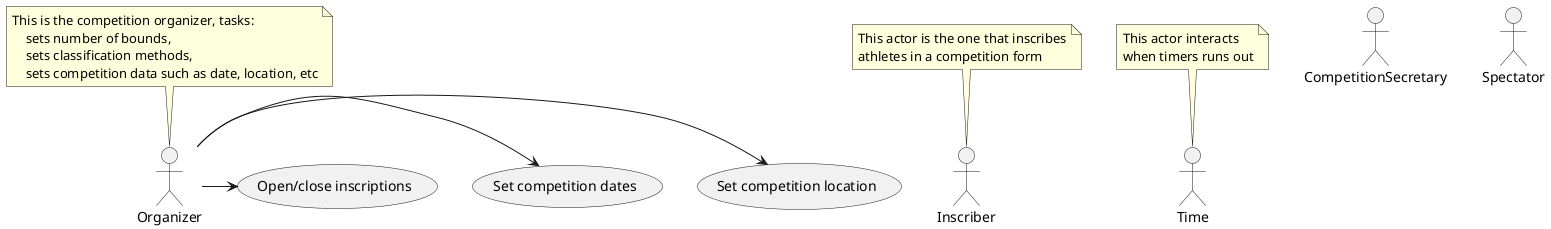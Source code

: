 @startuml

Organizer as Organizer
note top of Organizer
This is the competition organizer, tasks:
    sets number of bounds,
    sets classification methods,
    sets competition data such as date, location, etc
end note

Organizer -> (Set competition location)
Organizer -> (Set competition dates)
Organizer -> (Open/close inscriptions)


Inscriber as Inscriber
note top of Inscriber
This actor is the one that inscribes
athletes in a competition form
end note


Time as Time
note top of Time
This actor interacts
when timers runs out
end note

CompetitionSecretary as CompetitionSecretary

Spectator as Spectator

' inscriber can share classifications, etc
' le puede llegar automáticamente la info


@enduml